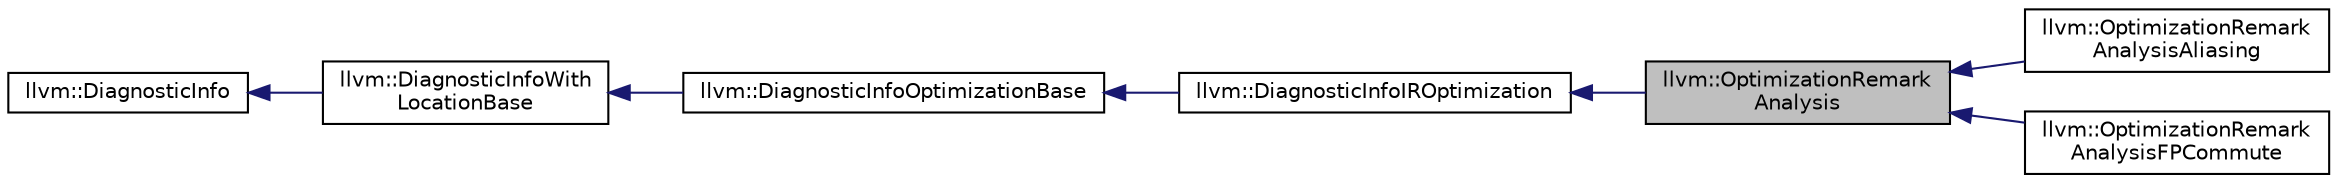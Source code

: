 digraph "llvm::OptimizationRemarkAnalysis"
{
 // LATEX_PDF_SIZE
  bgcolor="transparent";
  edge [fontname="Helvetica",fontsize="10",labelfontname="Helvetica",labelfontsize="10"];
  node [fontname="Helvetica",fontsize="10",shape=record];
  rankdir="LR";
  Node1 [label="llvm::OptimizationRemark\lAnalysis",height=0.2,width=0.4,color="black", fillcolor="grey75", style="filled", fontcolor="black",tooltip="Diagnostic information for optimization analysis remarks."];
  Node2 -> Node1 [dir="back",color="midnightblue",fontsize="10",style="solid",fontname="Helvetica"];
  Node2 [label="llvm::DiagnosticInfoIROptimization",height=0.2,width=0.4,color="black",URL="$classllvm_1_1DiagnosticInfoIROptimization.html",tooltip="Common features for diagnostics dealing with optimization remarks that are used by IR passes."];
  Node3 -> Node2 [dir="back",color="midnightblue",fontsize="10",style="solid",fontname="Helvetica"];
  Node3 [label="llvm::DiagnosticInfoOptimizationBase",height=0.2,width=0.4,color="black",URL="$classllvm_1_1DiagnosticInfoOptimizationBase.html",tooltip="Common features for diagnostics dealing with optimization remarks that are used by both IR and MIR pa..."];
  Node4 -> Node3 [dir="back",color="midnightblue",fontsize="10",style="solid",fontname="Helvetica"];
  Node4 [label="llvm::DiagnosticInfoWith\lLocationBase",height=0.2,width=0.4,color="black",URL="$classllvm_1_1DiagnosticInfoWithLocationBase.html",tooltip="Common features for diagnostics with an associated location."];
  Node5 -> Node4 [dir="back",color="midnightblue",fontsize="10",style="solid",fontname="Helvetica"];
  Node5 [label="llvm::DiagnosticInfo",height=0.2,width=0.4,color="black",URL="$classllvm_1_1DiagnosticInfo.html",tooltip="This is the base abstract class for diagnostic reporting in the backend."];
  Node1 -> Node6 [dir="back",color="midnightblue",fontsize="10",style="solid",fontname="Helvetica"];
  Node6 [label="llvm::OptimizationRemark\lAnalysisAliasing",height=0.2,width=0.4,color="black",URL="$classllvm_1_1OptimizationRemarkAnalysisAliasing.html",tooltip="Diagnostic information for optimization analysis remarks related to pointer aliasing."];
  Node1 -> Node7 [dir="back",color="midnightblue",fontsize="10",style="solid",fontname="Helvetica"];
  Node7 [label="llvm::OptimizationRemark\lAnalysisFPCommute",height=0.2,width=0.4,color="black",URL="$classllvm_1_1OptimizationRemarkAnalysisFPCommute.html",tooltip="Diagnostic information for optimization analysis remarks related to floating-point non-commutativity."];
}
